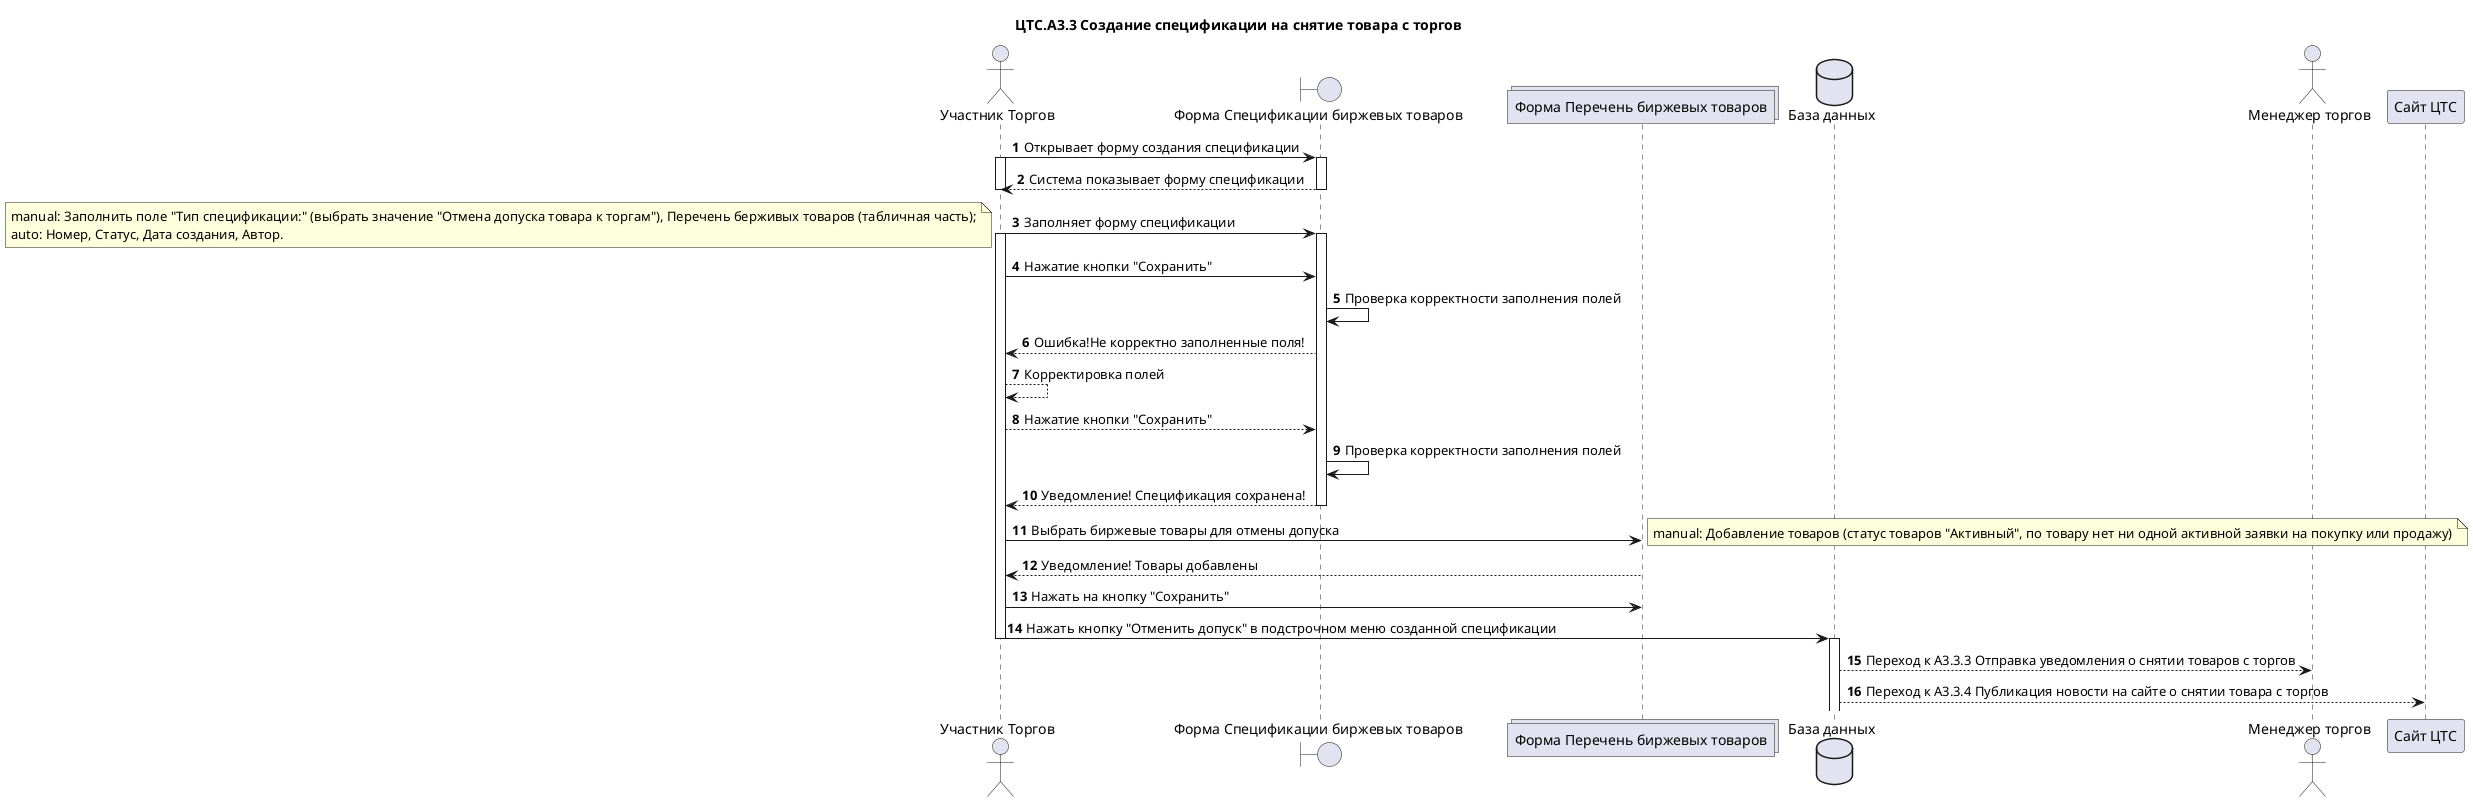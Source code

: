 @startuml "ЦТС.А3.3 Прекращение допуска товара к торгам"
title "ЦТС.А3.3 Создание спецификации на снятие товара с торгов"
actor "Участник Торгов" as User
boundary "Форма Спецификации биржевых товаров" as Specifications
collections "Форма Перечень биржевых товаров" as SpecificationCommodities
database "База данных" as Database
actor "Менеджер торгов" as User_CTS
participant "Сайт ЦТС" as CTS

autonumber
User->Specifications: Открывает форму создания спецификации
activate User
activate Specifications
Specifications-->User: Система показывает форму спецификации
deactivate User
deactivate Specifications

User->Specifications: Заполняет форму спецификации
note left
    manual: Заполнить поле "Тип спецификации:" (выбрать значение "Отмена допуска товара к торгам"), Перечень берживых товаров (табличная часть);
    auto: Номер, Статус, Дата создания, Автор.
end note
activate User
activate Specifications


/'Проверка заполнения обязательных полей, масок полей'/

User->Specifications: Нажатие кнопки "Сохранить"
Specifications->Specifications: Проверка корректности заполнения полей 
Specifications-->User: Ошибка!Не корректно заполненные поля!
User-->User: Корректировка полей
User-->Specifications: Нажатие кнопки "Сохранить"
Specifications->Specifications: Проверка корректности заполнения полей
Specifications-->User: Уведомление! Спецификация сохранена!
deactivate Specifications

/'Форма Спецификации биржевых товаров'/
User -> SpecificationCommodities : Выбрать биржевые товары для отмены допуска
note right
    manual: Добавление товаров (статус товаров "Активный", по товару нет ни одной активной заявки на покупку или продажу)
end note
SpecificationCommodities-->User:Уведомление! Товары добавлены
User->SpecificationCommodities: Нажать на кнопку "Сохранить"
deactivate Specifications

User -> Database : Нажать кнопку "Отменить допуск" в подстрочном меню созданной спецификации
deactivate User

activate Database
Database --> User_CTS : Переход к А3.3.3 Отправка уведомления о снятии товаров с торгов
Database --> CTS : Переход к А3.3.4 Публикация новости на сайте о снятии товара с торгов

@enduml